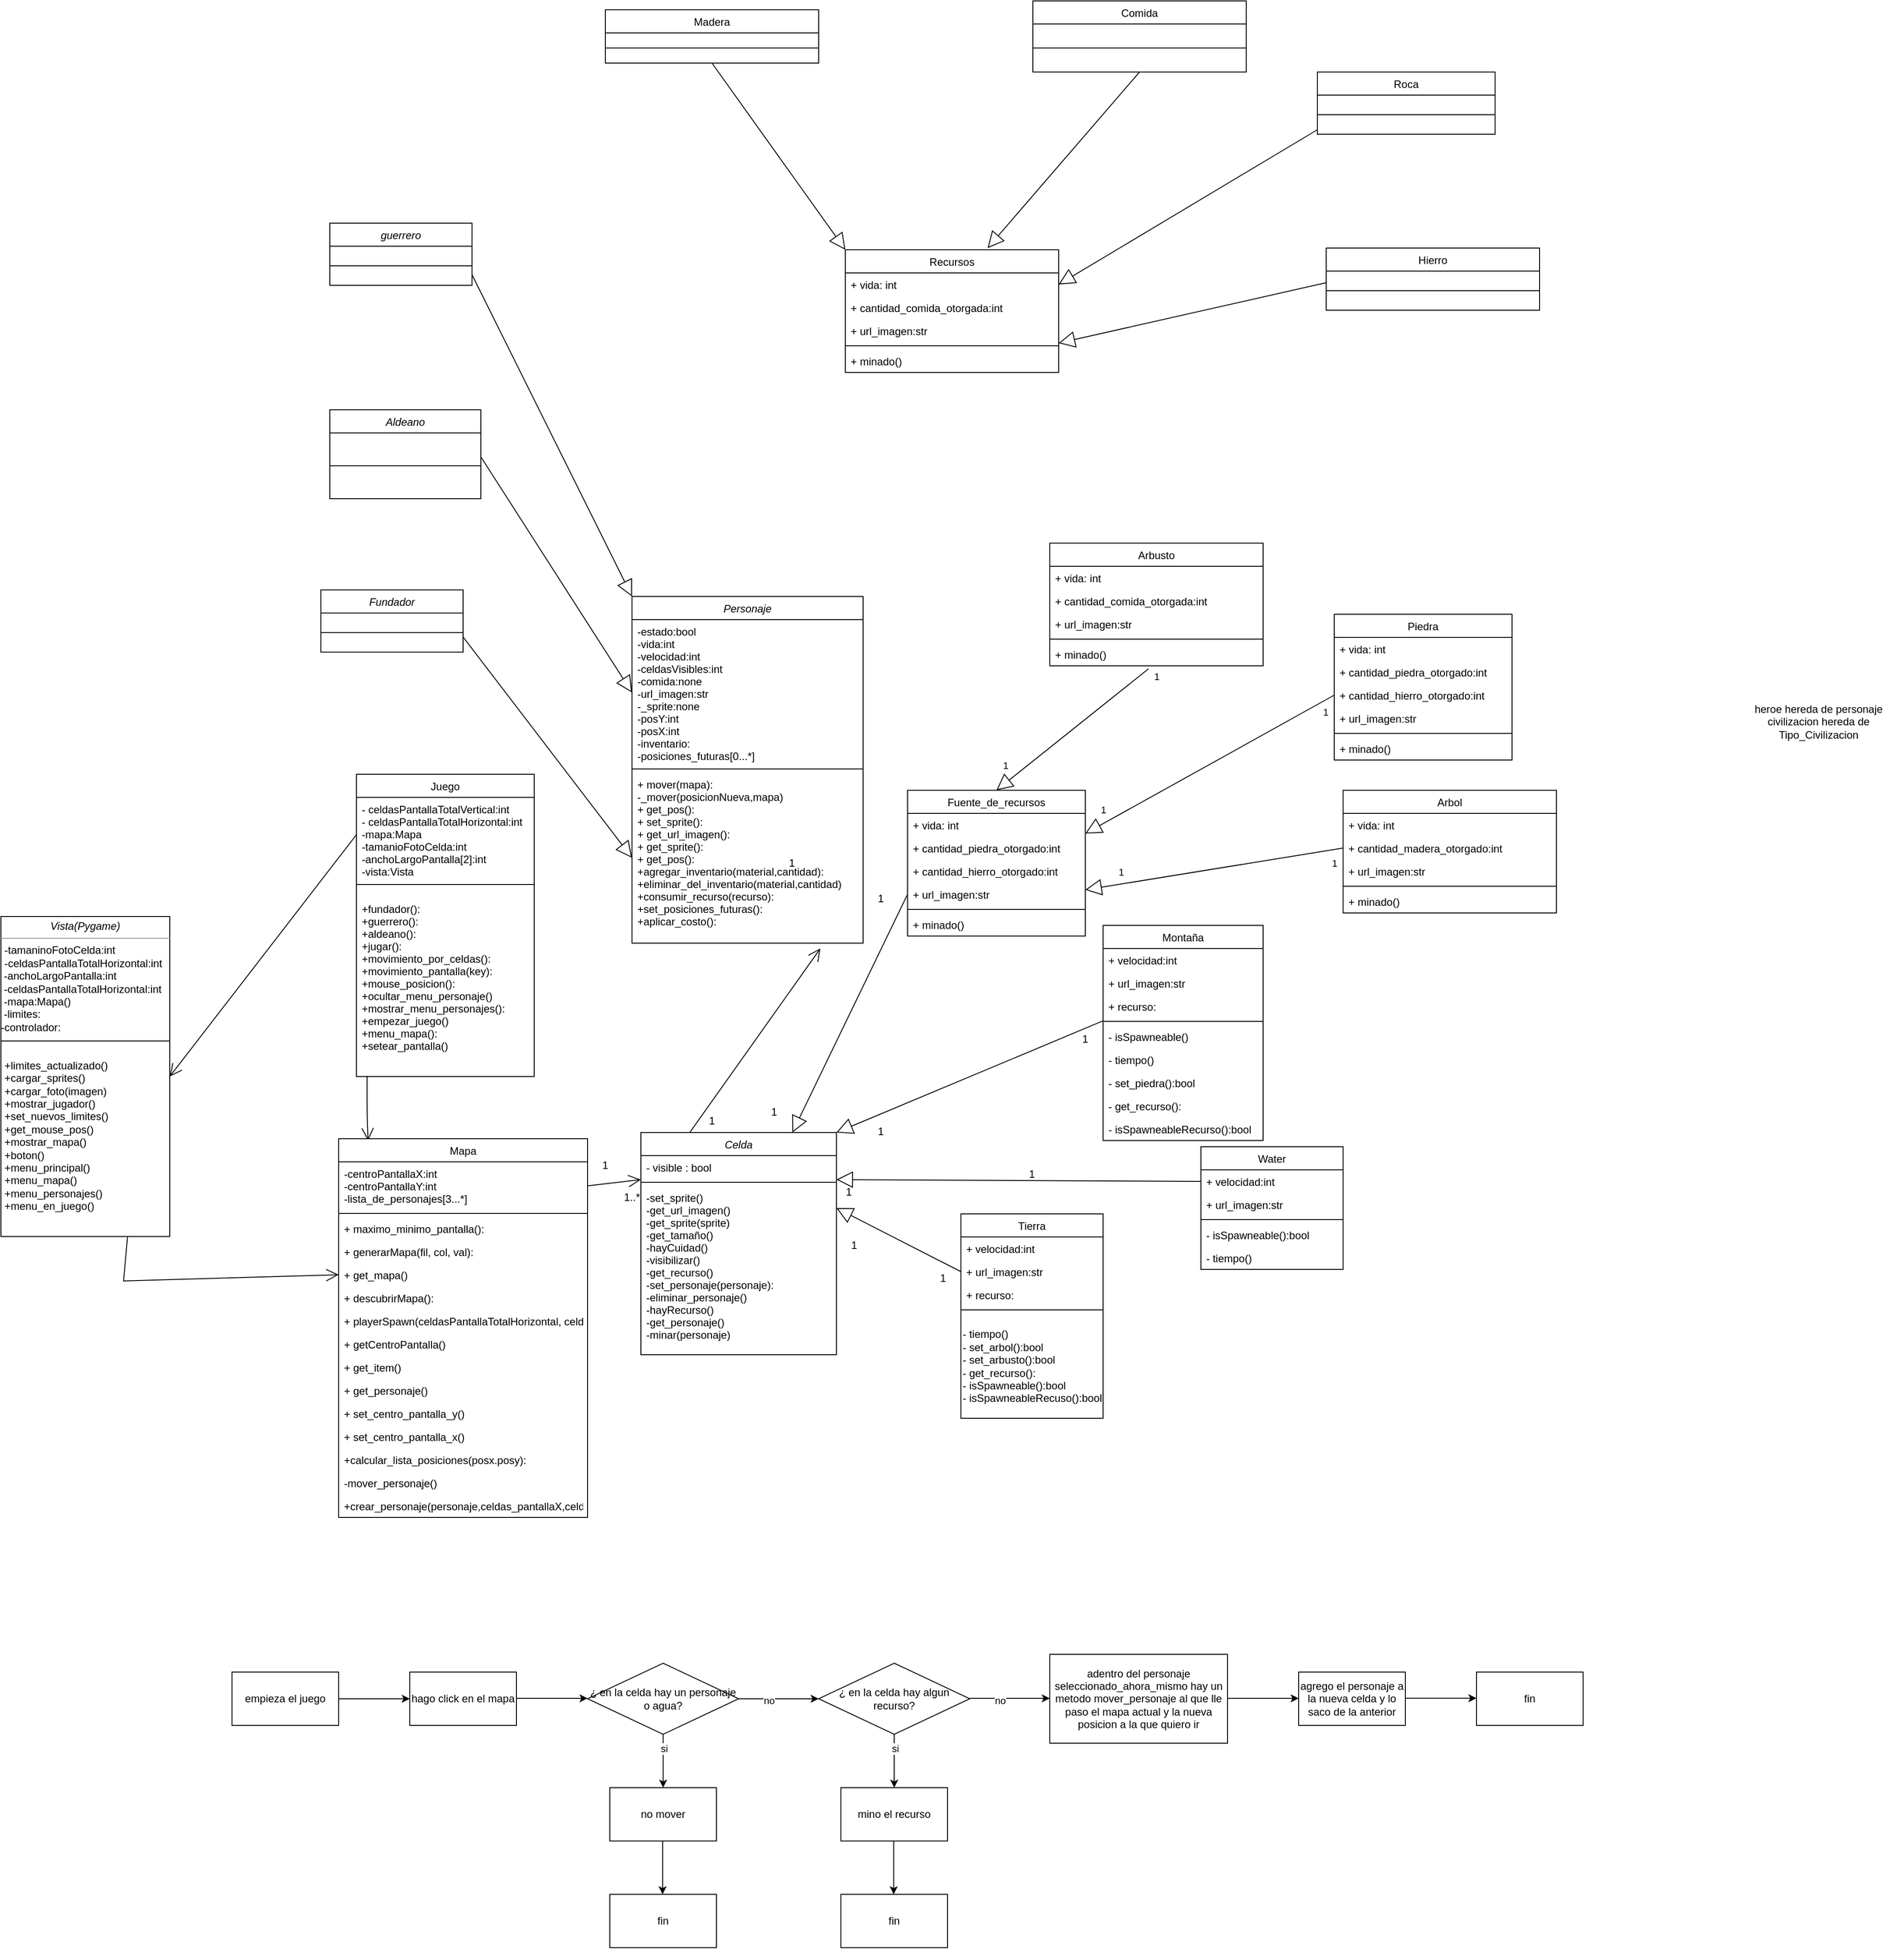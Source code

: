 <mxfile version="15.8.8" type="google"><diagram id="8JJDiIyHjLy-NNhQk0Iq" name="Page-1"><mxGraphModel dx="1848" dy="1736" grid="1" gridSize="10" guides="1" tooltips="1" connect="1" arrows="1" fold="1" page="1" pageScale="1" pageWidth="827" pageHeight="1169" math="0" shadow="0"><root><mxCell id="0"/><mxCell id="1" parent="0"/><mxCell id="Bsz2mE-iyqByEWqwgXkS-1" value="Juego" style="swimlane;fontStyle=0;align=center;verticalAlign=top;childLayout=stackLayout;horizontal=1;startSize=26;horizontalStack=0;resizeParent=1;resizeParentMax=0;resizeLast=0;collapsible=1;marginBottom=0;" parent="1" vertex="1"><mxGeometry x="-160" y="-10" width="200" height="340" as="geometry"/></mxCell><mxCell id="Bsz2mE-iyqByEWqwgXkS-2" value="- celdasPantallaTotalVertical:int&#10;- celdasPantallaTotalHorizontal:int&#10;-mapa:Mapa&#10;-tamanioFotoCelda:int&#10;-anchoLargoPantalla[2]:int&#10;-vista:Vista" style="text;strokeColor=none;fillColor=none;align=left;verticalAlign=top;spacingLeft=4;spacingRight=4;overflow=hidden;rotatable=0;points=[[0,0.5],[1,0.5]];portConstraint=eastwest;" parent="Bsz2mE-iyqByEWqwgXkS-1" vertex="1"><mxGeometry y="26" width="200" height="84" as="geometry"/></mxCell><mxCell id="Bsz2mE-iyqByEWqwgXkS-3" value="" style="line;strokeWidth=1;fillColor=none;align=left;verticalAlign=middle;spacingTop=-1;spacingLeft=3;spacingRight=3;rotatable=0;labelPosition=right;points=[];portConstraint=eastwest;" parent="Bsz2mE-iyqByEWqwgXkS-1" vertex="1"><mxGeometry y="110" width="200" height="28" as="geometry"/></mxCell><mxCell id="hgt76sWnVwrx15BT-1CC-37" value="+fundador():&#10;+guerrero():&#10;+aldeano():&#10;+jugar():&#10;+movimiento_por_celdas():&#10;+movimiento_pantalla(key):&#10;+mouse_posicion():&#10;+ocultar_menu_personaje()&#10;+mostrar_menu_personajes():&#10;+empezar_juego()&#10;+menu_mapa():&#10;+setear_pantalla()&#10;" style="text;strokeColor=none;fillColor=none;align=left;verticalAlign=top;spacingLeft=4;spacingRight=4;overflow=hidden;rotatable=0;points=[[0,0.5],[1,0.5]];portConstraint=eastwest;" parent="Bsz2mE-iyqByEWqwgXkS-1" vertex="1"><mxGeometry y="138" width="200" height="202" as="geometry"/></mxCell><mxCell id="Bsz2mE-iyqByEWqwgXkS-30" value="heroe hereda de personaje&lt;br&gt;civilizacion hereda de Tipo_Civilizacion" style="text;html=1;strokeColor=none;fillColor=none;align=center;verticalAlign=middle;whiteSpace=wrap;rounded=0;rotation=0;" parent="1" vertex="1"><mxGeometry x="1389.77" y="-217.4" width="190.23" height="297.4" as="geometry"/></mxCell><mxCell id="Bsz2mE-iyqByEWqwgXkS-31" value="Celda" style="swimlane;fontStyle=2;align=center;verticalAlign=top;childLayout=stackLayout;horizontal=1;startSize=26;horizontalStack=0;resizeParent=1;resizeParentMax=0;resizeLast=0;collapsible=1;marginBottom=0;" parent="1" vertex="1"><mxGeometry x="160" y="393" width="220" height="250" as="geometry"/></mxCell><mxCell id="_lwzMiE8aVbPXO3ZBVne-28" value="- visible : bool" style="text;strokeColor=none;fillColor=none;align=left;verticalAlign=top;spacingLeft=4;spacingRight=4;overflow=hidden;rotatable=0;points=[[0,0.5],[1,0.5]];portConstraint=eastwest;" parent="Bsz2mE-iyqByEWqwgXkS-31" vertex="1"><mxGeometry y="26" width="220" height="26" as="geometry"/></mxCell><mxCell id="Bsz2mE-iyqByEWqwgXkS-33" value="" style="line;strokeWidth=1;fillColor=none;align=left;verticalAlign=middle;spacingTop=-1;spacingLeft=3;spacingRight=3;rotatable=0;labelPosition=right;points=[];portConstraint=eastwest;" parent="Bsz2mE-iyqByEWqwgXkS-31" vertex="1"><mxGeometry y="52" width="220" height="8" as="geometry"/></mxCell><mxCell id="_lwzMiE8aVbPXO3ZBVne-5" value="-set_sprite()&#10;-get_url_imagen()&#10;-get_sprite(sprite)&#10;-get_tamaño()&#10;-hayCuidad()&#10;-visibilizar()&#10;-get_recurso()&#10;-set_personaje(personaje):&#10;-eliminar_personaje()&#10;-hayRecurso()&#10;-get_personaje()&#10;-minar(personaje)" style="text;strokeColor=none;fillColor=none;align=left;verticalAlign=top;spacingLeft=4;spacingRight=4;overflow=hidden;rotatable=0;points=[[0,0.5],[1,0.5]];portConstraint=eastwest;" parent="Bsz2mE-iyqByEWqwgXkS-31" vertex="1"><mxGeometry y="60" width="220" height="190" as="geometry"/></mxCell><mxCell id="rQCdPEI0_QHbPo6-V2n5-1" value="" style="endArrow=block;endSize=16;endFill=0;html=1;exitX=0;exitY=0.5;exitDx=0;exitDy=0;" parent="1" source="5aT6UFeg53YBNa8y6Rug-5" target="Bsz2mE-iyqByEWqwgXkS-31" edge="1"><mxGeometry x="-1" y="-162" width="160" relative="1" as="geometry"><mxPoint x="410" y="312" as="sourcePoint"/><mxPoint x="570" y="312" as="targetPoint"/><mxPoint x="-150" y="-102" as="offset"/></mxGeometry></mxCell><mxCell id="rQCdPEI0_QHbPo6-V2n5-2" value="" style="endArrow=block;endSize=16;endFill=0;html=1;entryX=1;entryY=0.5;entryDx=0;entryDy=0;exitX=0;exitY=0.5;exitDx=0;exitDy=0;" parent="1" source="Bsz2mE-iyqByEWqwgXkS-41" edge="1"><mxGeometry x="-1" y="-162" width="160" relative="1" as="geometry"><mxPoint x="650.0" y="299.0" as="sourcePoint"/><mxPoint x="380" y="446" as="targetPoint"/><mxPoint x="-150" y="-102" as="offset"/></mxGeometry></mxCell><mxCell id="rQCdPEI0_QHbPo6-V2n5-3" value="" style="endArrow=block;endSize=16;endFill=0;html=1;entryX=1;entryY=0.5;entryDx=0;entryDy=0;exitX=0;exitY=0.5;exitDx=0;exitDy=0;" parent="1" source="Bsz2mE-iyqByEWqwgXkS-45" edge="1"><mxGeometry x="-1" y="-162" width="160" relative="1" as="geometry"><mxPoint x="660.0" y="309.0" as="sourcePoint"/><mxPoint x="380" y="478" as="targetPoint"/><mxPoint x="-150" y="-102" as="offset"/></mxGeometry></mxCell><mxCell id="rQCdPEI0_QHbPo6-V2n5-5" value="guerrero" style="swimlane;fontStyle=2;align=center;verticalAlign=top;childLayout=stackLayout;horizontal=1;startSize=26;horizontalStack=0;resizeParent=1;resizeParentMax=0;resizeLast=0;collapsible=1;marginBottom=0;" parent="1" vertex="1"><mxGeometry x="-190" y="-630" width="160" height="70" as="geometry"/></mxCell><mxCell id="rQCdPEI0_QHbPo6-V2n5-7" value="" style="line;strokeWidth=1;fillColor=none;align=left;verticalAlign=middle;spacingTop=-1;spacingLeft=3;spacingRight=3;rotatable=0;labelPosition=right;points=[];portConstraint=eastwest;" parent="rQCdPEI0_QHbPo6-V2n5-5" vertex="1"><mxGeometry y="26" width="160" height="44" as="geometry"/></mxCell><mxCell id="rQCdPEI0_QHbPo6-V2n5-9" value="Aldeano" style="swimlane;fontStyle=2;align=center;verticalAlign=top;childLayout=stackLayout;horizontal=1;startSize=26;horizontalStack=0;resizeParent=1;resizeParentMax=0;resizeLast=0;collapsible=1;marginBottom=0;" parent="1" vertex="1"><mxGeometry x="-190" y="-420" width="170" height="100" as="geometry"/></mxCell><mxCell id="rQCdPEI0_QHbPo6-V2n5-11" value="" style="line;strokeWidth=1;fillColor=none;align=left;verticalAlign=middle;spacingTop=-1;spacingLeft=3;spacingRight=3;rotatable=0;labelPosition=right;points=[];portConstraint=eastwest;" parent="rQCdPEI0_QHbPo6-V2n5-9" vertex="1"><mxGeometry y="26" width="170" height="74" as="geometry"/></mxCell><mxCell id="rQCdPEI0_QHbPo6-V2n5-13" value="Fundador" style="swimlane;fontStyle=2;align=center;verticalAlign=top;childLayout=stackLayout;horizontal=1;startSize=26;horizontalStack=0;resizeParent=1;resizeParentMax=0;resizeLast=0;collapsible=1;marginBottom=0;" parent="1" vertex="1"><mxGeometry x="-200" y="-217.4" width="160" height="70" as="geometry"/></mxCell><mxCell id="rQCdPEI0_QHbPo6-V2n5-15" value="" style="line;strokeWidth=1;fillColor=none;align=left;verticalAlign=middle;spacingTop=-1;spacingLeft=3;spacingRight=3;rotatable=0;labelPosition=right;points=[];portConstraint=eastwest;" parent="rQCdPEI0_QHbPo6-V2n5-13" vertex="1"><mxGeometry y="26" width="160" height="44" as="geometry"/></mxCell><mxCell id="rQCdPEI0_QHbPo6-V2n5-17" value="" style="endArrow=block;endSize=16;endFill=0;html=1;entryX=0;entryY=0;entryDx=0;entryDy=0;exitX=1;exitY=0.5;exitDx=0;exitDy=0;" parent="1" target="Bsz2mE-iyqByEWqwgXkS-21" edge="1"><mxGeometry x="-1" y="-162" width="160" relative="1" as="geometry"><mxPoint x="-30" y="-572" as="sourcePoint"/><mxPoint x="40" y="-267.72" as="targetPoint"/><mxPoint x="-150" y="-102" as="offset"/></mxGeometry></mxCell><mxCell id="rQCdPEI0_QHbPo6-V2n5-18" value="" style="endArrow=block;endSize=16;endFill=0;html=1;entryX=0;entryY=0.5;entryDx=0;entryDy=0;exitX=1;exitY=0.5;exitDx=0;exitDy=0;" parent="1" target="Bsz2mE-iyqByEWqwgXkS-22" edge="1"><mxGeometry x="-1" y="-162" width="160" relative="1" as="geometry"><mxPoint x="-20" y="-367.0" as="sourcePoint"/><mxPoint x="50" y="-37.72" as="targetPoint"/><mxPoint x="-150" y="-102" as="offset"/></mxGeometry></mxCell><mxCell id="rQCdPEI0_QHbPo6-V2n5-19" value="" style="endArrow=block;endSize=16;endFill=0;html=1;entryX=0;entryY=0.5;entryDx=0;entryDy=0;exitX=1;exitY=0.5;exitDx=0;exitDy=0;" parent="1" target="Bsz2mE-iyqByEWqwgXkS-24" edge="1"><mxGeometry x="-1" y="-162" width="160" relative="1" as="geometry"><mxPoint x="-40" y="-164.4" as="sourcePoint"/><mxPoint x="-10" y="42.28" as="targetPoint"/><mxPoint x="-150" y="-102" as="offset"/></mxGeometry></mxCell><mxCell id="rQCdPEI0_QHbPo6-V2n5-36" value="" style="endArrow=open;endFill=1;endSize=12;html=1;entryX=0;entryY=0.5;entryDx=0;entryDy=0;exitX=1;exitY=0.5;exitDx=0;exitDy=0;" parent="1" source="Bsz2mE-iyqByEWqwgXkS-10" edge="1"><mxGeometry width="160" relative="1" as="geometry"><mxPoint x="410" y="570.5" as="sourcePoint"/><mxPoint x="160" y="446" as="targetPoint"/><Array as="points"/></mxGeometry></mxCell><mxCell id="hgt76sWnVwrx15BT-1CC-1" value="Arbol" style="swimlane;fontStyle=0;align=center;verticalAlign=top;childLayout=stackLayout;horizontal=1;startSize=26;horizontalStack=0;resizeParent=1;resizeParentMax=0;resizeLast=0;collapsible=1;marginBottom=0;" parent="1" vertex="1"><mxGeometry x="950" y="8" width="240" height="138" as="geometry"/></mxCell><mxCell id="hgt76sWnVwrx15BT-1CC-2" value="+ vida: int &#10;" style="text;strokeColor=none;fillColor=none;align=left;verticalAlign=top;spacingLeft=4;spacingRight=4;overflow=hidden;rotatable=0;points=[[0,0.5],[1,0.5]];portConstraint=eastwest;" parent="hgt76sWnVwrx15BT-1CC-1" vertex="1"><mxGeometry y="26" width="240" height="26" as="geometry"/></mxCell><mxCell id="Gjo76JLCiNaHRcwhv8Ey-14" value="+ cantidad_madera_otorgado:int&#10;" style="text;strokeColor=none;fillColor=none;align=left;verticalAlign=top;spacingLeft=4;spacingRight=4;overflow=hidden;rotatable=0;points=[[0,0.5],[1,0.5]];portConstraint=eastwest;" parent="hgt76sWnVwrx15BT-1CC-1" vertex="1"><mxGeometry y="52" width="240" height="26" as="geometry"/></mxCell><mxCell id="BMXEYmr8GAR5Oj0dmpGZ-5" value="+ url_imagen:str" style="text;strokeColor=none;fillColor=none;align=left;verticalAlign=top;spacingLeft=4;spacingRight=4;overflow=hidden;rotatable=0;points=[[0,0.5],[1,0.5]];portConstraint=eastwest;" parent="hgt76sWnVwrx15BT-1CC-1" vertex="1"><mxGeometry y="78" width="240" height="26" as="geometry"/></mxCell><mxCell id="hgt76sWnVwrx15BT-1CC-3" value="" style="line;strokeWidth=1;fillColor=none;align=left;verticalAlign=middle;spacingTop=-1;spacingLeft=3;spacingRight=3;rotatable=0;labelPosition=right;points=[];portConstraint=eastwest;" parent="hgt76sWnVwrx15BT-1CC-1" vertex="1"><mxGeometry y="104" width="240" height="8" as="geometry"/></mxCell><mxCell id="hgt76sWnVwrx15BT-1CC-4" value="+ minado()" style="text;strokeColor=none;fillColor=none;align=left;verticalAlign=top;spacingLeft=4;spacingRight=4;overflow=hidden;rotatable=0;points=[[0,0.5],[1,0.5]];portConstraint=eastwest;" parent="hgt76sWnVwrx15BT-1CC-1" vertex="1"><mxGeometry y="112" width="240" height="26" as="geometry"/></mxCell><mxCell id="hgt76sWnVwrx15BT-1CC-9" value="1" style="text;html=1;strokeColor=none;fillColor=none;align=center;verticalAlign=middle;whiteSpace=wrap;rounded=0;" parent="1" vertex="1"><mxGeometry x="100" y="420" width="40" height="20" as="geometry"/></mxCell><mxCell id="hgt76sWnVwrx15BT-1CC-10" value="1..*" style="text;html=1;strokeColor=none;fillColor=none;align=center;verticalAlign=middle;whiteSpace=wrap;rounded=0;" parent="1" vertex="1"><mxGeometry x="130" y="456" width="40" height="20" as="geometry"/></mxCell><mxCell id="hgt76sWnVwrx15BT-1CC-11" value="1" style="text;html=1;strokeColor=none;fillColor=none;align=center;verticalAlign=middle;whiteSpace=wrap;rounded=0;" parent="1" vertex="1"><mxGeometry x="480" y="547" width="40" height="20" as="geometry"/></mxCell><mxCell id="hgt76sWnVwrx15BT-1CC-13" value="1" style="text;html=1;strokeColor=none;fillColor=none;align=center;verticalAlign=middle;whiteSpace=wrap;rounded=0;" parent="1" vertex="1"><mxGeometry x="374" y="450" width="40" height="20" as="geometry"/></mxCell><mxCell id="hgt76sWnVwrx15BT-1CC-14" value="1" style="text;html=1;strokeColor=none;fillColor=none;align=center;verticalAlign=middle;whiteSpace=wrap;rounded=0;" parent="1" vertex="1"><mxGeometry x="580" y="430" width="40" height="20" as="geometry"/></mxCell><mxCell id="hgt76sWnVwrx15BT-1CC-16" value="1" style="text;html=1;strokeColor=none;fillColor=none;align=center;verticalAlign=middle;whiteSpace=wrap;rounded=0;rotation=0;" parent="1" vertex="1"><mxGeometry x="290" y="360" width="40" height="20" as="geometry"/></mxCell><mxCell id="hgt76sWnVwrx15BT-1CC-17" value="1" style="text;html=1;strokeColor=none;fillColor=none;align=center;verticalAlign=middle;whiteSpace=wrap;rounded=0;" parent="1" vertex="1"><mxGeometry x="410" y="120" width="40" height="20" as="geometry"/></mxCell><mxCell id="hgt76sWnVwrx15BT-1CC-23" value="1" style="text;html=1;strokeColor=none;fillColor=none;align=center;verticalAlign=middle;whiteSpace=wrap;rounded=0;" parent="1" vertex="1"><mxGeometry x="380" y="510" width="40" height="20" as="geometry"/></mxCell><mxCell id="_lwzMiE8aVbPXO3ZBVne-7" value="Arbusto" style="swimlane;fontStyle=0;align=center;verticalAlign=top;childLayout=stackLayout;horizontal=1;startSize=26;horizontalStack=0;resizeParent=1;resizeParentMax=0;resizeLast=0;collapsible=1;marginBottom=0;" parent="1" vertex="1"><mxGeometry x="620" y="-270" width="240" height="138" as="geometry"/></mxCell><mxCell id="_lwzMiE8aVbPXO3ZBVne-8" value="+ vida: int &#10;" style="text;strokeColor=none;fillColor=none;align=left;verticalAlign=top;spacingLeft=4;spacingRight=4;overflow=hidden;rotatable=0;points=[[0,0.5],[1,0.5]];portConstraint=eastwest;" parent="_lwzMiE8aVbPXO3ZBVne-7" vertex="1"><mxGeometry y="26" width="240" height="26" as="geometry"/></mxCell><mxCell id="Gjo76JLCiNaHRcwhv8Ey-13" value="+ cantidad_comida_otorgada:int&#10;" style="text;strokeColor=none;fillColor=none;align=left;verticalAlign=top;spacingLeft=4;spacingRight=4;overflow=hidden;rotatable=0;points=[[0,0.5],[1,0.5]];portConstraint=eastwest;" parent="_lwzMiE8aVbPXO3ZBVne-7" vertex="1"><mxGeometry y="52" width="240" height="26" as="geometry"/></mxCell><mxCell id="_lwzMiE8aVbPXO3ZBVne-13" value="+ url_imagen:str" style="text;strokeColor=none;fillColor=none;align=left;verticalAlign=top;spacingLeft=4;spacingRight=4;overflow=hidden;rotatable=0;points=[[0,0.5],[1,0.5]];portConstraint=eastwest;" parent="_lwzMiE8aVbPXO3ZBVne-7" vertex="1"><mxGeometry y="78" width="240" height="26" as="geometry"/></mxCell><mxCell id="_lwzMiE8aVbPXO3ZBVne-11" value="" style="line;strokeWidth=1;fillColor=none;align=left;verticalAlign=middle;spacingTop=-1;spacingLeft=3;spacingRight=3;rotatable=0;labelPosition=right;points=[];portConstraint=eastwest;" parent="_lwzMiE8aVbPXO3ZBVne-7" vertex="1"><mxGeometry y="104" width="240" height="8" as="geometry"/></mxCell><mxCell id="_lwzMiE8aVbPXO3ZBVne-12" value="+ minado()" style="text;strokeColor=none;fillColor=none;align=left;verticalAlign=top;spacingLeft=4;spacingRight=4;overflow=hidden;rotatable=0;points=[[0,0.5],[1,0.5]];portConstraint=eastwest;" parent="_lwzMiE8aVbPXO3ZBVne-7" vertex="1"><mxGeometry y="112" width="240" height="26" as="geometry"/></mxCell><mxCell id="2LC0q7_5kixP2BuEBBZu-1" value="&lt;p style=&quot;margin: 0px ; margin-top: 4px ; text-align: center&quot;&gt;&lt;i&gt;Vista(Pygame)&lt;/i&gt;&lt;/p&gt;&lt;hr size=&quot;1&quot;&gt;&lt;p style=&quot;margin: 0px ; margin-left: 4px&quot;&gt;&lt;span&gt;-tamaninoFotoCelda:int&lt;/span&gt;&lt;br&gt;&lt;/p&gt;&lt;p style=&quot;margin: 0px ; margin-left: 4px&quot;&gt;&lt;/p&gt;&lt;p style=&quot;margin: 0px ; margin-left: 4px&quot;&gt;-celdasPantallaTotalHorizontal:int&lt;/p&gt;&amp;nbsp;-anchoLargoPantalla:int&amp;nbsp;&lt;br&gt;&amp;nbsp;-celdasPantallaTotalHorizontal:int&lt;br&gt;&amp;nbsp;-mapa:Mapa()&lt;br&gt;&amp;nbsp;-limites:&lt;br&gt;-controlador:&lt;br&gt;&lt;p style=&quot;margin: 0px ; margin-left: 4px&quot;&gt;&lt;br&gt;&lt;/p&gt;&lt;p style=&quot;margin: 0px ; margin-left: 4px&quot;&gt;&lt;br&gt;&lt;/p&gt;&lt;p style=&quot;margin: 0px ; margin-left: 4px&quot;&gt;+limites_actualizado()&lt;/p&gt;&lt;p style=&quot;margin: 0px ; margin-left: 4px&quot;&gt;+cargar_sprites()&lt;/p&gt;&lt;p style=&quot;margin: 0px ; margin-left: 4px&quot;&gt;+cargar_foto(imagen)&lt;/p&gt;&lt;p style=&quot;margin: 0px ; margin-left: 4px&quot;&gt;+mostrar_jugador()&lt;/p&gt;&lt;p style=&quot;margin: 0px ; margin-left: 4px&quot;&gt;+set_nuevos_limites()&lt;/p&gt;&lt;p style=&quot;margin: 0px ; margin-left: 4px&quot;&gt;+get_mouse_pos()&lt;/p&gt;&lt;p style=&quot;margin: 0px ; margin-left: 4px&quot;&gt;+mostrar_mapa()&lt;/p&gt;&lt;p style=&quot;margin: 0px ; margin-left: 4px&quot;&gt;+boton()&lt;/p&gt;&lt;p style=&quot;margin: 0px ; margin-left: 4px&quot;&gt;+menu_principal()&lt;/p&gt;&lt;p style=&quot;margin: 0px ; margin-left: 4px&quot;&gt;+menu_mapa()&lt;/p&gt;&lt;p style=&quot;margin: 0px ; margin-left: 4px&quot;&gt;+menu_personajes()&lt;/p&gt;&lt;p style=&quot;margin: 0px ; margin-left: 4px&quot;&gt;+menu_en_juego()&lt;/p&gt;&lt;p style=&quot;margin: 0px ; margin-left: 4px&quot;&gt;&lt;br&gt;&lt;/p&gt;" style="verticalAlign=top;align=left;overflow=fill;fontSize=12;fontFamily=Helvetica;html=1;" parent="1" vertex="1"><mxGeometry x="-560" y="150" width="190" height="360" as="geometry"/></mxCell><mxCell id="2LC0q7_5kixP2BuEBBZu-6" value="" style="endArrow=open;endFill=1;endSize=12;html=1;exitX=0.06;exitY=0.996;exitDx=0;exitDy=0;exitPerimeter=0;entryX=0.118;entryY=0.005;entryDx=0;entryDy=0;entryPerimeter=0;" parent="1" source="hgt76sWnVwrx15BT-1CC-37" target="Bsz2mE-iyqByEWqwgXkS-9" edge="1"><mxGeometry width="160" relative="1" as="geometry"><mxPoint x="-90" y="410" as="sourcePoint"/><mxPoint x="50" y="370" as="targetPoint"/><Array as="points"><mxPoint x="-148" y="340"/><mxPoint x="-148" y="370"/></Array></mxGeometry></mxCell><mxCell id="2LC0q7_5kixP2BuEBBZu-8" value="" style="endArrow=open;endFill=1;endSize=12;html=1;rounded=0;entryX=0;entryY=0.5;entryDx=0;entryDy=0;exitX=0.75;exitY=1;exitDx=0;exitDy=0;" parent="1" source="2LC0q7_5kixP2BuEBBZu-1" target="_lwzMiE8aVbPXO3ZBVne-4" edge="1"><mxGeometry width="160" relative="1" as="geometry"><mxPoint x="-300" y="505.57" as="sourcePoint"/><mxPoint x="-140" y="505.57" as="targetPoint"/><Array as="points"><mxPoint x="-422" y="560"/></Array></mxGeometry></mxCell><mxCell id="2LC0q7_5kixP2BuEBBZu-9" value="" style="endArrow=open;endFill=1;endSize=12;html=1;rounded=0;entryX=1;entryY=0.5;entryDx=0;entryDy=0;exitX=0;exitY=0.5;exitDx=0;exitDy=0;" parent="1" source="Bsz2mE-iyqByEWqwgXkS-2" target="2LC0q7_5kixP2BuEBBZu-1" edge="1"><mxGeometry width="160" relative="1" as="geometry"><mxPoint x="-270" y="330" as="sourcePoint"/><mxPoint x="-110" y="330" as="targetPoint"/></mxGeometry></mxCell><mxCell id="6xVk7G8SpVwZ4tFir-iG-1" value="" style="line;strokeWidth=1;fillColor=none;align=left;verticalAlign=middle;spacingTop=-1;spacingLeft=3;spacingRight=3;rotatable=0;labelPosition=right;points=[];portConstraint=eastwest;" parent="1" vertex="1"><mxGeometry x="-560" y="250" width="190" height="80" as="geometry"/></mxCell><mxCell id="Gjo76JLCiNaHRcwhv8Ey-3" value="" style="endArrow=block;endSize=16;endFill=0;html=1;entryX=1;entryY=0;entryDx=0;entryDy=0;exitX=-0.003;exitY=1.138;exitDx=0;exitDy=0;exitPerimeter=0;" parent="1" source="Gjo76JLCiNaHRcwhv8Ey-16" target="Bsz2mE-iyqByEWqwgXkS-31" edge="1"><mxGeometry x="-1" y="-162" width="160" relative="1" as="geometry"><mxPoint x="450.0" y="239" as="sourcePoint"/><mxPoint x="390.0" y="441.5" as="targetPoint"/><mxPoint x="-150" y="-102" as="offset"/></mxGeometry></mxCell><mxCell id="Gjo76JLCiNaHRcwhv8Ey-5" value="1" style="text;html=1;strokeColor=none;fillColor=none;align=center;verticalAlign=middle;whiteSpace=wrap;rounded=0;rotation=0;" parent="1" vertex="1"><mxGeometry x="410" y="382" width="40" height="20" as="geometry"/></mxCell><mxCell id="Gjo76JLCiNaHRcwhv8Ey-6" value="1" style="text;html=1;strokeColor=none;fillColor=none;align=center;verticalAlign=middle;whiteSpace=wrap;rounded=0;rotation=0;" parent="1" vertex="1"><mxGeometry x="640" y="278" width="40" height="20" as="geometry"/></mxCell><mxCell id="Bsz2mE-iyqByEWqwgXkS-35" value="Piedra" style="swimlane;fontStyle=0;align=center;verticalAlign=top;childLayout=stackLayout;horizontal=1;startSize=26;horizontalStack=0;resizeParent=1;resizeParentMax=0;resizeLast=0;collapsible=1;marginBottom=0;" parent="1" vertex="1"><mxGeometry x="940" y="-190" width="200" height="164" as="geometry"/></mxCell><mxCell id="Bsz2mE-iyqByEWqwgXkS-36" value="+ vida: int &#10;" style="text;strokeColor=none;fillColor=none;align=left;verticalAlign=top;spacingLeft=4;spacingRight=4;overflow=hidden;rotatable=0;points=[[0,0.5],[1,0.5]];portConstraint=eastwest;" parent="Bsz2mE-iyqByEWqwgXkS-35" vertex="1"><mxGeometry y="26" width="200" height="26" as="geometry"/></mxCell><mxCell id="_lwzMiE8aVbPXO3ZBVne-50" value="+ cantidad_piedra_otorgado:int" style="text;strokeColor=none;fillColor=none;align=left;verticalAlign=top;spacingLeft=4;spacingRight=4;overflow=hidden;rotatable=0;points=[[0,0.5],[1,0.5]];portConstraint=eastwest;" parent="Bsz2mE-iyqByEWqwgXkS-35" vertex="1"><mxGeometry y="52" width="200" height="26" as="geometry"/></mxCell><mxCell id="Gjo76JLCiNaHRcwhv8Ey-15" value="+ cantidad_hierro_otorgado:int" style="text;strokeColor=none;fillColor=none;align=left;verticalAlign=top;spacingLeft=4;spacingRight=4;overflow=hidden;rotatable=0;points=[[0,0.5],[1,0.5]];portConstraint=eastwest;" parent="Bsz2mE-iyqByEWqwgXkS-35" vertex="1"><mxGeometry y="78" width="200" height="26" as="geometry"/></mxCell><mxCell id="BMXEYmr8GAR5Oj0dmpGZ-6" value="+ url_imagen:str" style="text;strokeColor=none;fillColor=none;align=left;verticalAlign=top;spacingLeft=4;spacingRight=4;overflow=hidden;rotatable=0;points=[[0,0.5],[1,0.5]];portConstraint=eastwest;" parent="Bsz2mE-iyqByEWqwgXkS-35" vertex="1"><mxGeometry y="104" width="200" height="26" as="geometry"/></mxCell><mxCell id="Bsz2mE-iyqByEWqwgXkS-37" value="" style="line;strokeWidth=1;fillColor=none;align=left;verticalAlign=middle;spacingTop=-1;spacingLeft=3;spacingRight=3;rotatable=0;labelPosition=right;points=[];portConstraint=eastwest;" parent="Bsz2mE-iyqByEWqwgXkS-35" vertex="1"><mxGeometry y="130" width="200" height="8" as="geometry"/></mxCell><mxCell id="Bsz2mE-iyqByEWqwgXkS-38" value="+ minado()" style="text;strokeColor=none;fillColor=none;align=left;verticalAlign=top;spacingLeft=4;spacingRight=4;overflow=hidden;rotatable=0;points=[[0,0.5],[1,0.5]];portConstraint=eastwest;" parent="Bsz2mE-iyqByEWqwgXkS-35" vertex="1"><mxGeometry y="138" width="200" height="26" as="geometry"/></mxCell><mxCell id="Bsz2mE-iyqByEWqwgXkS-40" value="Water" style="swimlane;fontStyle=0;align=center;verticalAlign=top;childLayout=stackLayout;horizontal=1;startSize=26;horizontalStack=0;resizeParent=1;resizeParentMax=0;resizeLast=0;collapsible=1;marginBottom=0;" parent="1" vertex="1"><mxGeometry x="790" y="409" width="160" height="138" as="geometry"/></mxCell><mxCell id="Bsz2mE-iyqByEWqwgXkS-41" value="+ velocidad:int" style="text;strokeColor=none;fillColor=none;align=left;verticalAlign=top;spacingLeft=4;spacingRight=4;overflow=hidden;rotatable=0;points=[[0,0.5],[1,0.5]];portConstraint=eastwest;" parent="Bsz2mE-iyqByEWqwgXkS-40" vertex="1"><mxGeometry y="26" width="160" height="26" as="geometry"/></mxCell><mxCell id="Gjo76JLCiNaHRcwhv8Ey-1" value="+ url_imagen:str" style="text;strokeColor=none;fillColor=none;align=left;verticalAlign=top;spacingLeft=4;spacingRight=4;overflow=hidden;rotatable=0;points=[[0,0.5],[1,0.5]];portConstraint=eastwest;" parent="Bsz2mE-iyqByEWqwgXkS-40" vertex="1"><mxGeometry y="52" width="160" height="26" as="geometry"/></mxCell><mxCell id="Bsz2mE-iyqByEWqwgXkS-42" value="" style="line;strokeWidth=1;fillColor=none;align=left;verticalAlign=middle;spacingTop=-1;spacingLeft=3;spacingRight=3;rotatable=0;labelPosition=right;points=[];portConstraint=eastwest;" parent="Bsz2mE-iyqByEWqwgXkS-40" vertex="1"><mxGeometry y="78" width="160" height="8" as="geometry"/></mxCell><mxCell id="Gjo76JLCiNaHRcwhv8Ey-8" value="- isSpawneable():bool" style="text;strokeColor=none;fillColor=none;align=left;verticalAlign=top;spacingLeft=4;spacingRight=4;overflow=hidden;rotatable=0;points=[[0,0.5],[1,0.5]];portConstraint=eastwest;" parent="Bsz2mE-iyqByEWqwgXkS-40" vertex="1"><mxGeometry y="86" width="160" height="26" as="geometry"/></mxCell><mxCell id="Gjo76JLCiNaHRcwhv8Ey-9" value="- tiempo()" style="text;strokeColor=none;fillColor=none;align=left;verticalAlign=top;spacingLeft=4;spacingRight=4;overflow=hidden;rotatable=0;points=[[0,0.5],[1,0.5]];portConstraint=eastwest;" parent="Bsz2mE-iyqByEWqwgXkS-40" vertex="1"><mxGeometry y="112" width="160" height="26" as="geometry"/></mxCell><mxCell id="Bsz2mE-iyqByEWqwgXkS-44" value="Tierra" style="swimlane;fontStyle=0;align=center;verticalAlign=top;childLayout=stackLayout;horizontal=1;startSize=26;horizontalStack=0;resizeParent=1;resizeParentMax=0;resizeLast=0;collapsible=1;marginBottom=0;" parent="1" vertex="1"><mxGeometry x="520" y="484.5" width="160" height="230" as="geometry"/></mxCell><mxCell id="Gjo76JLCiNaHRcwhv8Ey-7" value="+ velocidad:int" style="text;strokeColor=none;fillColor=none;align=left;verticalAlign=top;spacingLeft=4;spacingRight=4;overflow=hidden;rotatable=0;points=[[0,0.5],[1,0.5]];portConstraint=eastwest;" parent="Bsz2mE-iyqByEWqwgXkS-44" vertex="1"><mxGeometry y="26" width="160" height="26" as="geometry"/></mxCell><mxCell id="Bsz2mE-iyqByEWqwgXkS-45" value="+ url_imagen:str" style="text;strokeColor=none;fillColor=none;align=left;verticalAlign=top;spacingLeft=4;spacingRight=4;overflow=hidden;rotatable=0;points=[[0,0.5],[1,0.5]];portConstraint=eastwest;" parent="Bsz2mE-iyqByEWqwgXkS-44" vertex="1"><mxGeometry y="52" width="160" height="26" as="geometry"/></mxCell><mxCell id="Gjo76JLCiNaHRcwhv8Ey-12" value="+ recurso:" style="text;strokeColor=none;fillColor=none;align=left;verticalAlign=top;spacingLeft=4;spacingRight=4;overflow=hidden;rotatable=0;points=[[0,0.5],[1,0.5]];portConstraint=eastwest;" parent="Bsz2mE-iyqByEWqwgXkS-44" vertex="1"><mxGeometry y="78" width="160" height="26" as="geometry"/></mxCell><mxCell id="Bsz2mE-iyqByEWqwgXkS-46" value="" style="line;strokeWidth=1;fillColor=none;align=left;verticalAlign=middle;spacingTop=-1;spacingLeft=3;spacingRight=3;rotatable=0;labelPosition=right;points=[];portConstraint=eastwest;" parent="Bsz2mE-iyqByEWqwgXkS-44" vertex="1"><mxGeometry y="104" width="160" height="8" as="geometry"/></mxCell><mxCell id="2LC0q7_5kixP2BuEBBZu-2" value="&lt;span&gt;- tiempo()&lt;br&gt;&lt;/span&gt;&lt;span&gt;- set_arbol():bool&lt;br&gt;- set_arbusto():bool&lt;br&gt;- get_recurso():&lt;br&gt;- isSpawneable():bool&lt;br&gt;- isSpawneableRecuso():bool&lt;br&gt;&lt;/span&gt;" style="text;html=1;strokeColor=none;fillColor=none;align=left;verticalAlign=middle;whiteSpace=wrap;rounded=0;" parent="Bsz2mE-iyqByEWqwgXkS-44" vertex="1"><mxGeometry y="112" width="160" height="118" as="geometry"/></mxCell><mxCell id="Bsz2mE-iyqByEWqwgXkS-21" value="Personaje" style="swimlane;fontStyle=2;align=center;verticalAlign=top;childLayout=stackLayout;horizontal=1;startSize=26;horizontalStack=0;resizeParent=1;resizeParentMax=0;resizeLast=0;collapsible=1;marginBottom=0;" parent="1" vertex="1"><mxGeometry x="150" y="-210" width="260" height="390" as="geometry"/></mxCell><mxCell id="Bsz2mE-iyqByEWqwgXkS-22" value="-estado:bool&#10;-vida:int&#10;-velocidad:int&#10;-celdasVisibles:int&#10;-comida:none&#10;-url_imagen:str&#10;-_sprite:none&#10;-posY:int&#10;-posX:int&#10;-inventario:&#10;-posiciones_futuras[0...*]" style="text;strokeColor=none;fillColor=none;align=left;verticalAlign=top;spacingLeft=4;spacingRight=4;overflow=hidden;rotatable=0;points=[[0,0.5],[1,0.5]];portConstraint=eastwest;" parent="Bsz2mE-iyqByEWqwgXkS-21" vertex="1"><mxGeometry y="26" width="260" height="164" as="geometry"/></mxCell><mxCell id="Bsz2mE-iyqByEWqwgXkS-23" value="" style="line;strokeWidth=1;fillColor=none;align=left;verticalAlign=middle;spacingTop=-1;spacingLeft=3;spacingRight=3;rotatable=0;labelPosition=right;points=[];portConstraint=eastwest;" parent="Bsz2mE-iyqByEWqwgXkS-21" vertex="1"><mxGeometry y="190" width="260" height="8" as="geometry"/></mxCell><mxCell id="Bsz2mE-iyqByEWqwgXkS-24" value="+ mover(mapa):&#10;-_mover(posicionNueva,mapa)&#10;+ get_pos():&#10;+ set_sprite():&#10;+ get_url_imagen():&#10;+ get_sprite():&#10;+ get_pos():&#10;+agregar_inventario(material,cantidad):&#10;+eliminar_del_inventario(material,cantidad)&#10;+consumir_recurso(recurso):&#10;+set_posiciones_futuras():&#10;+aplicar_costo():" style="text;strokeColor=none;fillColor=none;align=left;verticalAlign=top;spacingLeft=4;spacingRight=4;overflow=hidden;rotatable=0;points=[[0,0.5],[1,0.5]];portConstraint=eastwest;" parent="Bsz2mE-iyqByEWqwgXkS-21" vertex="1"><mxGeometry y="198" width="260" height="192" as="geometry"/></mxCell><mxCell id="_lwzMiE8aVbPXO3ZBVne-24" value="Montaña" style="swimlane;fontStyle=0;align=center;verticalAlign=top;childLayout=stackLayout;horizontal=1;startSize=26;horizontalStack=0;resizeParent=1;resizeParentMax=0;resizeLast=0;collapsible=1;marginBottom=0;" parent="1" vertex="1"><mxGeometry x="680" y="160" width="180" height="242" as="geometry"/></mxCell><mxCell id="Gjo76JLCiNaHRcwhv8Ey-2" value="+ velocidad:int" style="text;strokeColor=none;fillColor=none;align=left;verticalAlign=top;spacingLeft=4;spacingRight=4;overflow=hidden;rotatable=0;points=[[0,0.5],[1,0.5]];portConstraint=eastwest;" parent="_lwzMiE8aVbPXO3ZBVne-24" vertex="1"><mxGeometry y="26" width="180" height="26" as="geometry"/></mxCell><mxCell id="_lwzMiE8aVbPXO3ZBVne-25" value="+ url_imagen:str" style="text;strokeColor=none;fillColor=none;align=left;verticalAlign=top;spacingLeft=4;spacingRight=4;overflow=hidden;rotatable=0;points=[[0,0.5],[1,0.5]];portConstraint=eastwest;" parent="_lwzMiE8aVbPXO3ZBVne-24" vertex="1"><mxGeometry y="52" width="180" height="26" as="geometry"/></mxCell><mxCell id="Gjo76JLCiNaHRcwhv8Ey-16" value="+ recurso:" style="text;strokeColor=none;fillColor=none;align=left;verticalAlign=top;spacingLeft=4;spacingRight=4;overflow=hidden;rotatable=0;points=[[0,0.5],[1,0.5]];portConstraint=eastwest;" parent="_lwzMiE8aVbPXO3ZBVne-24" vertex="1"><mxGeometry y="78" width="180" height="26" as="geometry"/></mxCell><mxCell id="_lwzMiE8aVbPXO3ZBVne-26" value="" style="line;strokeWidth=1;fillColor=none;align=left;verticalAlign=middle;spacingTop=-1;spacingLeft=3;spacingRight=3;rotatable=0;labelPosition=right;points=[];portConstraint=eastwest;" parent="_lwzMiE8aVbPXO3ZBVne-24" vertex="1"><mxGeometry y="104" width="180" height="8" as="geometry"/></mxCell><mxCell id="Gjo76JLCiNaHRcwhv8Ey-10" value="- isSpawneable()" style="text;strokeColor=none;fillColor=none;align=left;verticalAlign=top;spacingLeft=4;spacingRight=4;overflow=hidden;rotatable=0;points=[[0,0.5],[1,0.5]];portConstraint=eastwest;" parent="_lwzMiE8aVbPXO3ZBVne-24" vertex="1"><mxGeometry y="112" width="180" height="26" as="geometry"/></mxCell><mxCell id="Gjo76JLCiNaHRcwhv8Ey-11" value="- tiempo()" style="text;strokeColor=none;fillColor=none;align=left;verticalAlign=top;spacingLeft=4;spacingRight=4;overflow=hidden;rotatable=0;points=[[0,0.5],[1,0.5]];portConstraint=eastwest;" parent="_lwzMiE8aVbPXO3ZBVne-24" vertex="1"><mxGeometry y="138" width="180" height="26" as="geometry"/></mxCell><mxCell id="Gjo76JLCiNaHRcwhv8Ey-17" value="- set_piedra():bool" style="text;strokeColor=none;fillColor=none;align=left;verticalAlign=top;spacingLeft=4;spacingRight=4;overflow=hidden;rotatable=0;points=[[0,0.5],[1,0.5]];portConstraint=eastwest;" parent="_lwzMiE8aVbPXO3ZBVne-24" vertex="1"><mxGeometry y="164" width="180" height="26" as="geometry"/></mxCell><mxCell id="Gjo76JLCiNaHRcwhv8Ey-18" value="- get_recurso():" style="text;strokeColor=none;fillColor=none;align=left;verticalAlign=top;spacingLeft=4;spacingRight=4;overflow=hidden;rotatable=0;points=[[0,0.5],[1,0.5]];portConstraint=eastwest;" parent="_lwzMiE8aVbPXO3ZBVne-24" vertex="1"><mxGeometry y="190" width="180" height="26" as="geometry"/></mxCell><mxCell id="Gjo76JLCiNaHRcwhv8Ey-19" value="- isSpawneableRecurso():bool" style="text;strokeColor=none;fillColor=none;align=left;verticalAlign=top;spacingLeft=4;spacingRight=4;overflow=hidden;rotatable=0;points=[[0,0.5],[1,0.5]];portConstraint=eastwest;" parent="_lwzMiE8aVbPXO3ZBVne-24" vertex="1"><mxGeometry y="216" width="180" height="26" as="geometry"/></mxCell><mxCell id="Bsz2mE-iyqByEWqwgXkS-9" value="Mapa" style="swimlane;fontStyle=0;align=center;verticalAlign=top;childLayout=stackLayout;horizontal=1;startSize=26;horizontalStack=0;resizeParent=1;resizeParentMax=0;resizeLast=0;collapsible=1;marginBottom=0;" parent="1" vertex="1"><mxGeometry x="-180" y="400" width="280" height="426" as="geometry"/></mxCell><mxCell id="Bsz2mE-iyqByEWqwgXkS-10" value="-centroPantallaX:int&#10;-centroPantallaY:int&#10;-lista_de_personajes[3...*]" style="text;strokeColor=none;fillColor=none;align=left;verticalAlign=top;spacingLeft=4;spacingRight=4;overflow=hidden;rotatable=0;points=[[0,0.5],[1,0.5]];portConstraint=eastwest;" parent="Bsz2mE-iyqByEWqwgXkS-9" vertex="1"><mxGeometry y="26" width="280" height="54" as="geometry"/></mxCell><mxCell id="Bsz2mE-iyqByEWqwgXkS-11" value="" style="line;strokeWidth=1;fillColor=none;align=left;verticalAlign=middle;spacingTop=-1;spacingLeft=3;spacingRight=3;rotatable=0;labelPosition=right;points=[];portConstraint=eastwest;" parent="Bsz2mE-iyqByEWqwgXkS-9" vertex="1"><mxGeometry y="80" width="280" height="8" as="geometry"/></mxCell><mxCell id="Bsz2mE-iyqByEWqwgXkS-12" value="+ maximo_minimo_pantalla():" style="text;strokeColor=none;fillColor=none;align=left;verticalAlign=top;spacingLeft=4;spacingRight=4;overflow=hidden;rotatable=0;points=[[0,0.5],[1,0.5]];portConstraint=eastwest;" parent="Bsz2mE-iyqByEWqwgXkS-9" vertex="1"><mxGeometry y="88" width="280" height="26" as="geometry"/></mxCell><mxCell id="hgt76sWnVwrx15BT-1CC-34" value="+ generarMapa(fil, col, val):" style="text;strokeColor=none;fillColor=none;align=left;verticalAlign=top;spacingLeft=4;spacingRight=4;overflow=hidden;rotatable=0;points=[[0,0.5],[1,0.5]];portConstraint=eastwest;" parent="Bsz2mE-iyqByEWqwgXkS-9" vertex="1"><mxGeometry y="114" width="280" height="26" as="geometry"/></mxCell><mxCell id="_lwzMiE8aVbPXO3ZBVne-4" value="+ get_mapa()" style="text;strokeColor=none;fillColor=none;align=left;verticalAlign=top;spacingLeft=4;spacingRight=4;overflow=hidden;rotatable=0;points=[[0,0.5],[1,0.5]];portConstraint=eastwest;" parent="Bsz2mE-iyqByEWqwgXkS-9" vertex="1"><mxGeometry y="140" width="280" height="26" as="geometry"/></mxCell><mxCell id="Gjo76JLCiNaHRcwhv8Ey-22" value="+ descubrirMapa():" style="text;strokeColor=none;fillColor=none;align=left;verticalAlign=top;spacingLeft=4;spacingRight=4;overflow=hidden;rotatable=0;points=[[0,0.5],[1,0.5]];portConstraint=eastwest;" parent="Bsz2mE-iyqByEWqwgXkS-9" vertex="1"><mxGeometry y="166" width="280" height="26" as="geometry"/></mxCell><mxCell id="Gjo76JLCiNaHRcwhv8Ey-21" value="+ playerSpawn(celdasPantallaTotalHorizontal, celdasPantallaTotalVertical)" style="text;strokeColor=none;fillColor=none;align=left;verticalAlign=top;spacingLeft=4;spacingRight=4;overflow=hidden;rotatable=0;points=[[0,0.5],[1,0.5]];portConstraint=eastwest;" parent="Bsz2mE-iyqByEWqwgXkS-9" vertex="1"><mxGeometry y="192" width="280" height="26" as="geometry"/></mxCell><mxCell id="Gjo76JLCiNaHRcwhv8Ey-20" value="+ getCentroPantalla()" style="text;strokeColor=none;fillColor=none;align=left;verticalAlign=top;spacingLeft=4;spacingRight=4;overflow=hidden;rotatable=0;points=[[0,0.5],[1,0.5]];portConstraint=eastwest;" parent="Bsz2mE-iyqByEWqwgXkS-9" vertex="1"><mxGeometry y="218" width="280" height="26" as="geometry"/></mxCell><mxCell id="_lwzMiE8aVbPXO3ZBVne-6" value="+ get_item()" style="text;strokeColor=none;fillColor=none;align=left;verticalAlign=top;spacingLeft=4;spacingRight=4;overflow=hidden;rotatable=0;points=[[0,0.5],[1,0.5]];portConstraint=eastwest;" parent="Bsz2mE-iyqByEWqwgXkS-9" vertex="1"><mxGeometry y="244" width="280" height="26" as="geometry"/></mxCell><mxCell id="Gjo76JLCiNaHRcwhv8Ey-24" value="+ get_personaje()" style="text;strokeColor=none;fillColor=none;align=left;verticalAlign=top;spacingLeft=4;spacingRight=4;overflow=hidden;rotatable=0;points=[[0,0.5],[1,0.5]];portConstraint=eastwest;" parent="Bsz2mE-iyqByEWqwgXkS-9" vertex="1"><mxGeometry y="270" width="280" height="26" as="geometry"/></mxCell><mxCell id="Gjo76JLCiNaHRcwhv8Ey-25" value="+ set_centro_pantalla_y()" style="text;strokeColor=none;fillColor=none;align=left;verticalAlign=top;spacingLeft=4;spacingRight=4;overflow=hidden;rotatable=0;points=[[0,0.5],[1,0.5]];portConstraint=eastwest;" parent="Bsz2mE-iyqByEWqwgXkS-9" vertex="1"><mxGeometry y="296" width="280" height="26" as="geometry"/></mxCell><mxCell id="Gjo76JLCiNaHRcwhv8Ey-26" value="+ set_centro_pantalla_x()" style="text;strokeColor=none;fillColor=none;align=left;verticalAlign=top;spacingLeft=4;spacingRight=4;overflow=hidden;rotatable=0;points=[[0,0.5],[1,0.5]];portConstraint=eastwest;" parent="Bsz2mE-iyqByEWqwgXkS-9" vertex="1"><mxGeometry y="322" width="280" height="26" as="geometry"/></mxCell><mxCell id="5aT6UFeg53YBNa8y6Rug-90" value="+calcular_lista_posiciones(posx.posy):" style="text;strokeColor=none;fillColor=none;align=left;verticalAlign=top;spacingLeft=4;spacingRight=4;overflow=hidden;rotatable=0;points=[[0,0.5],[1,0.5]];portConstraint=eastwest;" vertex="1" parent="Bsz2mE-iyqByEWqwgXkS-9"><mxGeometry y="348" width="280" height="26" as="geometry"/></mxCell><mxCell id="5aT6UFeg53YBNa8y6Rug-91" value="-mover_personaje()" style="text;strokeColor=none;fillColor=none;align=left;verticalAlign=top;spacingLeft=4;spacingRight=4;overflow=hidden;rotatable=0;points=[[0,0.5],[1,0.5]];portConstraint=eastwest;" vertex="1" parent="Bsz2mE-iyqByEWqwgXkS-9"><mxGeometry y="374" width="280" height="26" as="geometry"/></mxCell><mxCell id="5aT6UFeg53YBNa8y6Rug-92" value="+crear_personaje(personaje,celdas_pantallaX,celdas_pantallaY)" style="text;strokeColor=none;fillColor=none;align=left;verticalAlign=top;spacingLeft=4;spacingRight=4;overflow=hidden;rotatable=0;points=[[0,0.5],[1,0.5]];portConstraint=eastwest;" vertex="1" parent="Bsz2mE-iyqByEWqwgXkS-9"><mxGeometry y="400" width="280" height="26" as="geometry"/></mxCell><mxCell id="zFUlYrbZm7_jDI1GpUIR-3" value="" style="endArrow=open;endFill=1;endSize=12;html=1;rounded=0;entryX=0.815;entryY=1.031;entryDx=0;entryDy=0;entryPerimeter=0;exitX=0.25;exitY=0;exitDx=0;exitDy=0;" parent="1" source="Bsz2mE-iyqByEWqwgXkS-31" target="Bsz2mE-iyqByEWqwgXkS-24" edge="1"><mxGeometry width="160" relative="1" as="geometry"><mxPoint x="350" y="390" as="sourcePoint"/><mxPoint x="80" y="80" as="targetPoint"/></mxGeometry></mxCell><mxCell id="zFUlYrbZm7_jDI1GpUIR-9" value="1" style="text;html=1;strokeColor=none;fillColor=none;align=center;verticalAlign=middle;whiteSpace=wrap;rounded=0;" parent="1" vertex="1"><mxGeometry x="310" y="80" width="40" height="20" as="geometry"/></mxCell><mxCell id="zFUlYrbZm7_jDI1GpUIR-10" value="1" style="text;html=1;strokeColor=none;fillColor=none;align=center;verticalAlign=middle;whiteSpace=wrap;rounded=0;" parent="1" vertex="1"><mxGeometry x="220" y="370" width="40" height="20" as="geometry"/></mxCell><mxCell id="H1QF4Zb0ch6OVWnSBIAo-2" value="empieza el juego" style="rounded=0;whiteSpace=wrap;html=1;" parent="1" vertex="1"><mxGeometry x="-300" y="1000" width="120" height="60" as="geometry"/></mxCell><mxCell id="H1QF4Zb0ch6OVWnSBIAo-3" value="" style="endArrow=classic;html=1;exitX=1;exitY=0.5;exitDx=0;exitDy=0;" parent="1" source="H1QF4Zb0ch6OVWnSBIAo-2" edge="1"><mxGeometry width="50" height="50" relative="1" as="geometry"><mxPoint x="-90" y="1050" as="sourcePoint"/><mxPoint x="-100" y="1030" as="targetPoint"/></mxGeometry></mxCell><mxCell id="H1QF4Zb0ch6OVWnSBIAo-4" value="hago click en el mapa" style="rounded=0;whiteSpace=wrap;html=1;" parent="1" vertex="1"><mxGeometry x="-100" y="1000" width="120" height="60" as="geometry"/></mxCell><mxCell id="H1QF4Zb0ch6OVWnSBIAo-6" value="adentro del personaje seleccionado_ahora_mismo hay un metodo mover_personaje al que lle paso el mapa actual y la nueva posicion a la que quiero ir" style="rounded=0;whiteSpace=wrap;html=1;" parent="1" vertex="1"><mxGeometry x="620" y="980" width="200" height="100" as="geometry"/></mxCell><mxCell id="H1QF4Zb0ch6OVWnSBIAo-7" value="" style="endArrow=classic;html=1;exitX=1;exitY=0.5;exitDx=0;exitDy=0;" parent="1" source="H1QF4Zb0ch6OVWnSBIAo-6" edge="1"><mxGeometry width="50" height="50" relative="1" as="geometry"><mxPoint x="830" y="1050" as="sourcePoint"/><mxPoint x="820" y="1030" as="targetPoint"/></mxGeometry></mxCell><mxCell id="H1QF4Zb0ch6OVWnSBIAo-8" value="" style="endArrow=classic;html=1;exitX=1;exitY=0.5;exitDx=0;exitDy=0;" parent="1" edge="1"><mxGeometry width="50" height="50" relative="1" as="geometry"><mxPoint x="20" y="1029.5" as="sourcePoint"/><mxPoint x="100" y="1029.5" as="targetPoint"/></mxGeometry></mxCell><mxCell id="H1QF4Zb0ch6OVWnSBIAo-9" value="&lt;span&gt;¿ en la celda hay un personaje o agua?&lt;/span&gt;" style="rhombus;whiteSpace=wrap;html=1;strokeWidth=1;" parent="1" vertex="1"><mxGeometry x="100" y="990" width="170" height="80" as="geometry"/></mxCell><mxCell id="H1QF4Zb0ch6OVWnSBIAo-10" value="" style="endArrow=classic;html=1;exitX=0.5;exitY=1;exitDx=0;exitDy=0;entryX=0.5;entryY=0;entryDx=0;entryDy=0;" parent="1" source="H1QF4Zb0ch6OVWnSBIAo-9" target="H1QF4Zb0ch6OVWnSBIAo-12" edge="1"><mxGeometry width="50" height="50" relative="1" as="geometry"><mxPoint x="160" y="1080" as="sourcePoint"/><mxPoint x="230" y="1120" as="targetPoint"/></mxGeometry></mxCell><mxCell id="H1QF4Zb0ch6OVWnSBIAo-11" value="si" style="edgeLabel;html=1;align=center;verticalAlign=middle;resizable=0;points=[];" parent="H1QF4Zb0ch6OVWnSBIAo-10" vertex="1" connectable="0"><mxGeometry x="-0.5" y="1" relative="1" as="geometry"><mxPoint y="1" as="offset"/></mxGeometry></mxCell><mxCell id="H1QF4Zb0ch6OVWnSBIAo-12" value="no mover" style="rounded=0;whiteSpace=wrap;html=1;" parent="1" vertex="1"><mxGeometry x="125" y="1130" width="120" height="60" as="geometry"/></mxCell><mxCell id="H1QF4Zb0ch6OVWnSBIAo-13" value="" style="endArrow=classic;html=1;exitX=1;exitY=0.5;exitDx=0;exitDy=0;" parent="1" source="H1QF4Zb0ch6OVWnSBIAo-9" edge="1"><mxGeometry width="50" height="50" relative="1" as="geometry"><mxPoint x="120" y="1110" as="sourcePoint"/><mxPoint x="360" y="1030" as="targetPoint"/></mxGeometry></mxCell><mxCell id="H1QF4Zb0ch6OVWnSBIAo-14" value="no" style="edgeLabel;html=1;align=center;verticalAlign=middle;resizable=0;points=[];" parent="H1QF4Zb0ch6OVWnSBIAo-13" vertex="1" connectable="0"><mxGeometry x="-0.25" y="-2" relative="1" as="geometry"><mxPoint as="offset"/></mxGeometry></mxCell><mxCell id="H1QF4Zb0ch6OVWnSBIAo-15" value="" style="endArrow=classic;html=1;exitX=1;exitY=0.5;exitDx=0;exitDy=0;entryX=0;entryY=0.5;entryDx=0;entryDy=0;" parent="1" edge="1"><mxGeometry width="50" height="50" relative="1" as="geometry"><mxPoint x="820" y="1029.5" as="sourcePoint"/><mxPoint x="900" y="1029.5" as="targetPoint"/></mxGeometry></mxCell><mxCell id="H1QF4Zb0ch6OVWnSBIAo-17" value="agrego el personaje a la nueva celda y lo saco de la anterior" style="rounded=0;whiteSpace=wrap;html=1;" parent="1" vertex="1"><mxGeometry x="900" y="1000" width="120" height="60" as="geometry"/></mxCell><mxCell id="F2O12NTiAFzux3U2fY7x-3" value="&lt;span&gt;¿&amp;nbsp;&lt;/span&gt;en la celda hay algun recurso&lt;span&gt;?&lt;/span&gt;" style="rhombus;whiteSpace=wrap;html=1;strokeWidth=1;" parent="1" vertex="1"><mxGeometry x="360" y="990" width="170" height="80" as="geometry"/></mxCell><mxCell id="F2O12NTiAFzux3U2fY7x-5" value="" style="endArrow=classic;html=1;exitX=0.5;exitY=1;exitDx=0;exitDy=0;entryX=0.5;entryY=0;entryDx=0;entryDy=0;" parent="1" target="F2O12NTiAFzux3U2fY7x-7" edge="1"><mxGeometry width="50" height="50" relative="1" as="geometry"><mxPoint x="445" y="1070" as="sourcePoint"/><mxPoint x="490" y="1120" as="targetPoint"/></mxGeometry></mxCell><mxCell id="F2O12NTiAFzux3U2fY7x-6" value="si" style="edgeLabel;html=1;align=center;verticalAlign=middle;resizable=0;points=[];" parent="F2O12NTiAFzux3U2fY7x-5" vertex="1" connectable="0"><mxGeometry x="-0.5" y="1" relative="1" as="geometry"><mxPoint y="1" as="offset"/></mxGeometry></mxCell><mxCell id="F2O12NTiAFzux3U2fY7x-7" value="mino el recurso" style="rounded=0;whiteSpace=wrap;html=1;" parent="1" vertex="1"><mxGeometry x="385" y="1130" width="120" height="60" as="geometry"/></mxCell><mxCell id="F2O12NTiAFzux3U2fY7x-8" value="" style="endArrow=classic;html=1;exitX=1;exitY=0.5;exitDx=0;exitDy=0;" parent="1" edge="1"><mxGeometry width="50" height="50" relative="1" as="geometry"><mxPoint x="530" y="1029.5" as="sourcePoint"/><mxPoint x="620" y="1029.5" as="targetPoint"/></mxGeometry></mxCell><mxCell id="F2O12NTiAFzux3U2fY7x-9" value="no" style="edgeLabel;html=1;align=center;verticalAlign=middle;resizable=0;points=[];" parent="F2O12NTiAFzux3U2fY7x-8" vertex="1" connectable="0"><mxGeometry x="-0.25" y="-2" relative="1" as="geometry"><mxPoint as="offset"/></mxGeometry></mxCell><mxCell id="F2O12NTiAFzux3U2fY7x-11" value="" style="endArrow=classic;html=1;exitX=0.5;exitY=1;exitDx=0;exitDy=0;entryX=0.5;entryY=0;entryDx=0;entryDy=0;" parent="1" edge="1"><mxGeometry width="50" height="50" relative="1" as="geometry"><mxPoint x="444.41" y="1190" as="sourcePoint"/><mxPoint x="444.41" y="1250" as="targetPoint"/></mxGeometry></mxCell><mxCell id="F2O12NTiAFzux3U2fY7x-13" value="" style="endArrow=classic;html=1;exitX=0.5;exitY=1;exitDx=0;exitDy=0;entryX=0.5;entryY=0;entryDx=0;entryDy=0;" parent="1" edge="1"><mxGeometry width="50" height="50" relative="1" as="geometry"><mxPoint x="184.41" y="1190" as="sourcePoint"/><mxPoint x="184.41" y="1250" as="targetPoint"/></mxGeometry></mxCell><mxCell id="F2O12NTiAFzux3U2fY7x-14" value="fin" style="rounded=0;whiteSpace=wrap;html=1;" parent="1" vertex="1"><mxGeometry x="125" y="1250" width="120" height="60" as="geometry"/></mxCell><mxCell id="F2O12NTiAFzux3U2fY7x-15" value="fin" style="rounded=0;whiteSpace=wrap;html=1;" parent="1" vertex="1"><mxGeometry x="385" y="1250" width="120" height="60" as="geometry"/></mxCell><mxCell id="F2O12NTiAFzux3U2fY7x-16" value="" style="endArrow=classic;html=1;exitX=1;exitY=0.5;exitDx=0;exitDy=0;entryX=0;entryY=0.5;entryDx=0;entryDy=0;" parent="1" edge="1"><mxGeometry width="50" height="50" relative="1" as="geometry"><mxPoint x="1020" y="1029.41" as="sourcePoint"/><mxPoint x="1100" y="1029.41" as="targetPoint"/></mxGeometry></mxCell><mxCell id="F2O12NTiAFzux3U2fY7x-17" value="fin" style="rounded=0;whiteSpace=wrap;html=1;" parent="1" vertex="1"><mxGeometry x="1100" y="1000" width="120" height="60" as="geometry"/></mxCell><mxCell id="5aT6UFeg53YBNa8y6Rug-1" value="Fuente_de_recursos" style="swimlane;fontStyle=0;align=center;verticalAlign=top;childLayout=stackLayout;horizontal=1;startSize=26;horizontalStack=0;resizeParent=1;resizeParentMax=0;resizeLast=0;collapsible=1;marginBottom=0;" vertex="1" parent="1"><mxGeometry x="460" y="8" width="200" height="164" as="geometry"/></mxCell><mxCell id="5aT6UFeg53YBNa8y6Rug-2" value="+ vida: int &#10;" style="text;strokeColor=none;fillColor=none;align=left;verticalAlign=top;spacingLeft=4;spacingRight=4;overflow=hidden;rotatable=0;points=[[0,0.5],[1,0.5]];portConstraint=eastwest;" vertex="1" parent="5aT6UFeg53YBNa8y6Rug-1"><mxGeometry y="26" width="200" height="26" as="geometry"/></mxCell><mxCell id="5aT6UFeg53YBNa8y6Rug-3" value="+ cantidad_piedra_otorgado:int" style="text;strokeColor=none;fillColor=none;align=left;verticalAlign=top;spacingLeft=4;spacingRight=4;overflow=hidden;rotatable=0;points=[[0,0.5],[1,0.5]];portConstraint=eastwest;" vertex="1" parent="5aT6UFeg53YBNa8y6Rug-1"><mxGeometry y="52" width="200" height="26" as="geometry"/></mxCell><mxCell id="5aT6UFeg53YBNa8y6Rug-4" value="+ cantidad_hierro_otorgado:int" style="text;strokeColor=none;fillColor=none;align=left;verticalAlign=top;spacingLeft=4;spacingRight=4;overflow=hidden;rotatable=0;points=[[0,0.5],[1,0.5]];portConstraint=eastwest;" vertex="1" parent="5aT6UFeg53YBNa8y6Rug-1"><mxGeometry y="78" width="200" height="26" as="geometry"/></mxCell><mxCell id="5aT6UFeg53YBNa8y6Rug-5" value="+ url_imagen:str" style="text;strokeColor=none;fillColor=none;align=left;verticalAlign=top;spacingLeft=4;spacingRight=4;overflow=hidden;rotatable=0;points=[[0,0.5],[1,0.5]];portConstraint=eastwest;" vertex="1" parent="5aT6UFeg53YBNa8y6Rug-1"><mxGeometry y="104" width="200" height="26" as="geometry"/></mxCell><mxCell id="5aT6UFeg53YBNa8y6Rug-6" value="" style="line;strokeWidth=1;fillColor=none;align=left;verticalAlign=middle;spacingTop=-1;spacingLeft=3;spacingRight=3;rotatable=0;labelPosition=right;points=[];portConstraint=eastwest;" vertex="1" parent="5aT6UFeg53YBNa8y6Rug-1"><mxGeometry y="130" width="200" height="8" as="geometry"/></mxCell><mxCell id="5aT6UFeg53YBNa8y6Rug-7" value="+ minado()" style="text;strokeColor=none;fillColor=none;align=left;verticalAlign=top;spacingLeft=4;spacingRight=4;overflow=hidden;rotatable=0;points=[[0,0.5],[1,0.5]];portConstraint=eastwest;" vertex="1" parent="5aT6UFeg53YBNa8y6Rug-1"><mxGeometry y="138" width="200" height="26" as="geometry"/></mxCell><mxCell id="5aT6UFeg53YBNa8y6Rug-9" value="" style="endArrow=block;endSize=16;endFill=0;html=1;entryX=0.5;entryY=0;entryDx=0;entryDy=0;exitX=0.463;exitY=1.128;exitDx=0;exitDy=0;exitPerimeter=0;" edge="1" parent="1" source="_lwzMiE8aVbPXO3ZBVne-12" target="5aT6UFeg53YBNa8y6Rug-1"><mxGeometry x="-1" y="-162" width="160" relative="1" as="geometry"><mxPoint x="869.73" y="-125.002" as="sourcePoint"/><mxPoint x="570.27" y="0.41" as="targetPoint"/><mxPoint x="-150" y="-102" as="offset"/></mxGeometry></mxCell><mxCell id="5aT6UFeg53YBNa8y6Rug-10" value="" style="endArrow=block;endSize=16;endFill=0;html=1;entryX=0.5;entryY=0;entryDx=0;entryDy=0;exitX=0;exitY=0.5;exitDx=0;exitDy=0;" edge="1" parent="1" source="Gjo76JLCiNaHRcwhv8Ey-15"><mxGeometry x="-1" y="-162" width="160" relative="1" as="geometry"><mxPoint x="831.12" y="-80.002" as="sourcePoint"/><mxPoint x="660" y="56.67" as="targetPoint"/><mxPoint x="-150" y="-102" as="offset"/></mxGeometry></mxCell><mxCell id="5aT6UFeg53YBNa8y6Rug-11" value="" style="endArrow=block;endSize=16;endFill=0;html=1;entryX=0.5;entryY=0;entryDx=0;entryDy=0;exitX=0;exitY=0.5;exitDx=0;exitDy=0;" edge="1" parent="1" source="Gjo76JLCiNaHRcwhv8Ey-14"><mxGeometry x="-1" y="-162" width="160" relative="1" as="geometry"><mxPoint x="940" y="-35.67" as="sourcePoint"/><mxPoint x="660" y="120.0" as="targetPoint"/><mxPoint x="-150" y="-102" as="offset"/></mxGeometry></mxCell><mxCell id="5aT6UFeg53YBNa8y6Rug-12" value="1" style="edgeLabel;html=1;align=center;verticalAlign=middle;resizable=0;points=[];" vertex="1" connectable="0" parent="5aT6UFeg53YBNa8y6Rug-11"><mxGeometry x="0.65" relative="1" as="geometry"><mxPoint x="-11" y="-12" as="offset"/></mxGeometry></mxCell><mxCell id="5aT6UFeg53YBNa8y6Rug-13" value="1" style="edgeLabel;html=1;align=center;verticalAlign=middle;resizable=0;points=[];" vertex="1" connectable="0" parent="5aT6UFeg53YBNa8y6Rug-11"><mxGeometry x="0.65" relative="1" as="geometry"><mxPoint x="229" y="-22" as="offset"/></mxGeometry></mxCell><mxCell id="5aT6UFeg53YBNa8y6Rug-14" value="1" style="edgeLabel;html=1;align=center;verticalAlign=middle;resizable=0;points=[];" vertex="1" connectable="0" parent="5aT6UFeg53YBNa8y6Rug-11"><mxGeometry x="0.65" relative="1" as="geometry"><mxPoint x="-31" y="-82" as="offset"/></mxGeometry></mxCell><mxCell id="5aT6UFeg53YBNa8y6Rug-15" value="1" style="edgeLabel;html=1;align=center;verticalAlign=middle;resizable=0;points=[];" vertex="1" connectable="0" parent="5aT6UFeg53YBNa8y6Rug-11"><mxGeometry x="0.65" relative="1" as="geometry"><mxPoint x="219" y="-192" as="offset"/></mxGeometry></mxCell><mxCell id="5aT6UFeg53YBNa8y6Rug-16" value="1" style="edgeLabel;html=1;align=center;verticalAlign=middle;resizable=0;points=[];" vertex="1" connectable="0" parent="5aT6UFeg53YBNa8y6Rug-11"><mxGeometry x="0.65" relative="1" as="geometry"><mxPoint x="29" y="-232" as="offset"/></mxGeometry></mxCell><mxCell id="5aT6UFeg53YBNa8y6Rug-17" value="1" style="edgeLabel;html=1;align=center;verticalAlign=middle;resizable=0;points=[];" vertex="1" connectable="0" parent="5aT6UFeg53YBNa8y6Rug-11"><mxGeometry x="0.65" relative="1" as="geometry"><mxPoint x="-141" y="-132" as="offset"/></mxGeometry></mxCell><mxCell id="5aT6UFeg53YBNa8y6Rug-18" value="Recursos" style="swimlane;fontStyle=0;align=center;verticalAlign=top;childLayout=stackLayout;horizontal=1;startSize=26;horizontalStack=0;resizeParent=1;resizeParentMax=0;resizeLast=0;collapsible=1;marginBottom=0;" vertex="1" parent="1"><mxGeometry x="390" y="-600" width="240" height="138" as="geometry"/></mxCell><mxCell id="5aT6UFeg53YBNa8y6Rug-19" value="+ vida: int &#10;" style="text;strokeColor=none;fillColor=none;align=left;verticalAlign=top;spacingLeft=4;spacingRight=4;overflow=hidden;rotatable=0;points=[[0,0.5],[1,0.5]];portConstraint=eastwest;" vertex="1" parent="5aT6UFeg53YBNa8y6Rug-18"><mxGeometry y="26" width="240" height="26" as="geometry"/></mxCell><mxCell id="5aT6UFeg53YBNa8y6Rug-20" value="+ cantidad_comida_otorgada:int&#10;" style="text;strokeColor=none;fillColor=none;align=left;verticalAlign=top;spacingLeft=4;spacingRight=4;overflow=hidden;rotatable=0;points=[[0,0.5],[1,0.5]];portConstraint=eastwest;" vertex="1" parent="5aT6UFeg53YBNa8y6Rug-18"><mxGeometry y="52" width="240" height="26" as="geometry"/></mxCell><mxCell id="5aT6UFeg53YBNa8y6Rug-21" value="+ url_imagen:str" style="text;strokeColor=none;fillColor=none;align=left;verticalAlign=top;spacingLeft=4;spacingRight=4;overflow=hidden;rotatable=0;points=[[0,0.5],[1,0.5]];portConstraint=eastwest;" vertex="1" parent="5aT6UFeg53YBNa8y6Rug-18"><mxGeometry y="78" width="240" height="26" as="geometry"/></mxCell><mxCell id="5aT6UFeg53YBNa8y6Rug-22" value="" style="line;strokeWidth=1;fillColor=none;align=left;verticalAlign=middle;spacingTop=-1;spacingLeft=3;spacingRight=3;rotatable=0;labelPosition=right;points=[];portConstraint=eastwest;" vertex="1" parent="5aT6UFeg53YBNa8y6Rug-18"><mxGeometry y="104" width="240" height="8" as="geometry"/></mxCell><mxCell id="5aT6UFeg53YBNa8y6Rug-23" value="+ minado()" style="text;strokeColor=none;fillColor=none;align=left;verticalAlign=top;spacingLeft=4;spacingRight=4;overflow=hidden;rotatable=0;points=[[0,0.5],[1,0.5]];portConstraint=eastwest;" vertex="1" parent="5aT6UFeg53YBNa8y6Rug-18"><mxGeometry y="112" width="240" height="26" as="geometry"/></mxCell><mxCell id="5aT6UFeg53YBNa8y6Rug-52" value="Hierro" style="swimlane;fontStyle=0;align=center;verticalAlign=top;childLayout=stackLayout;horizontal=1;startSize=26;horizontalStack=0;resizeParent=1;resizeParentMax=0;resizeLast=0;collapsible=1;marginBottom=0;" vertex="1" parent="1"><mxGeometry x="931" y="-602" width="240" height="70" as="geometry"/></mxCell><mxCell id="5aT6UFeg53YBNa8y6Rug-56" value="" style="line;strokeWidth=1;fillColor=none;align=left;verticalAlign=middle;spacingTop=-1;spacingLeft=3;spacingRight=3;rotatable=0;labelPosition=right;points=[];portConstraint=eastwest;" vertex="1" parent="5aT6UFeg53YBNa8y6Rug-52"><mxGeometry y="26" width="240" height="44" as="geometry"/></mxCell><mxCell id="5aT6UFeg53YBNa8y6Rug-58" value="Comida" style="swimlane;fontStyle=0;align=center;verticalAlign=top;childLayout=stackLayout;horizontal=1;startSize=26;horizontalStack=0;resizeParent=1;resizeParentMax=0;resizeLast=0;collapsible=1;marginBottom=0;" vertex="1" parent="1"><mxGeometry x="601" y="-880" width="240" height="80" as="geometry"/></mxCell><mxCell id="5aT6UFeg53YBNa8y6Rug-62" value="" style="line;strokeWidth=1;fillColor=none;align=left;verticalAlign=middle;spacingTop=-1;spacingLeft=3;spacingRight=3;rotatable=0;labelPosition=right;points=[];portConstraint=eastwest;" vertex="1" parent="5aT6UFeg53YBNa8y6Rug-58"><mxGeometry y="26" width="240" height="54" as="geometry"/></mxCell><mxCell id="5aT6UFeg53YBNa8y6Rug-64" value="Roca" style="swimlane;fontStyle=0;align=center;verticalAlign=top;childLayout=stackLayout;horizontal=1;startSize=26;horizontalStack=0;resizeParent=1;resizeParentMax=0;resizeLast=0;collapsible=1;marginBottom=0;" vertex="1" parent="1"><mxGeometry x="921" y="-800" width="200" height="70" as="geometry"/></mxCell><mxCell id="5aT6UFeg53YBNa8y6Rug-69" value="" style="line;strokeWidth=1;fillColor=none;align=left;verticalAlign=middle;spacingTop=-1;spacingLeft=3;spacingRight=3;rotatable=0;labelPosition=right;points=[];portConstraint=eastwest;" vertex="1" parent="5aT6UFeg53YBNa8y6Rug-64"><mxGeometry y="26" width="200" height="44" as="geometry"/></mxCell><mxCell id="5aT6UFeg53YBNa8y6Rug-71" value="" style="endArrow=block;endSize=16;endFill=0;html=1;entryX=0.667;entryY=-0.014;entryDx=0;entryDy=0;entryPerimeter=0;exitX=0.5;exitY=1;exitDx=0;exitDy=0;" edge="1" source="5aT6UFeg53YBNa8y6Rug-58" parent="1" target="5aT6UFeg53YBNa8y6Rug-18"><mxGeometry x="-1" y="-162" width="160" relative="1" as="geometry"><mxPoint x="710" y="-800" as="sourcePoint"/><mxPoint x="520" y="-602" as="targetPoint"/><mxPoint x="-150" y="-102" as="offset"/></mxGeometry></mxCell><mxCell id="5aT6UFeg53YBNa8y6Rug-72" value="" style="endArrow=block;endSize=16;endFill=0;html=1;entryX=1;entryY=0.5;entryDx=0;entryDy=0;exitX=0;exitY=0.5;exitDx=0;exitDy=0;" edge="1" parent="1" target="5aT6UFeg53YBNa8y6Rug-19"><mxGeometry x="-1" y="-162" width="160" relative="1" as="geometry"><mxPoint x="921" y="-735" as="sourcePoint"/><mxPoint x="641" y="-553.33" as="targetPoint"/><mxPoint x="-150" y="-102" as="offset"/></mxGeometry></mxCell><mxCell id="5aT6UFeg53YBNa8y6Rug-73" value="" style="endArrow=block;endSize=16;endFill=0;html=1;entryX=1;entryY=0.125;entryDx=0;entryDy=0;exitX=0;exitY=0.5;exitDx=0;exitDy=0;entryPerimeter=0;" edge="1" parent="1" target="5aT6UFeg53YBNa8y6Rug-22"><mxGeometry x="-1" y="-162" width="160" relative="1" as="geometry"><mxPoint x="931" y="-563" as="sourcePoint"/><mxPoint x="641" y="-490" as="targetPoint"/><mxPoint x="-150" y="-102" as="offset"/></mxGeometry></mxCell><mxCell id="5aT6UFeg53YBNa8y6Rug-80" value="Madera" style="swimlane;fontStyle=0;align=center;verticalAlign=top;childLayout=stackLayout;horizontal=1;startSize=26;horizontalStack=0;resizeParent=1;resizeParentMax=0;resizeLast=0;collapsible=1;marginBottom=0;" vertex="1" parent="1"><mxGeometry x="120" y="-870" width="240" height="60" as="geometry"/></mxCell><mxCell id="5aT6UFeg53YBNa8y6Rug-84" value="" style="line;strokeWidth=1;fillColor=none;align=left;verticalAlign=middle;spacingTop=-1;spacingLeft=3;spacingRight=3;rotatable=0;labelPosition=right;points=[];portConstraint=eastwest;" vertex="1" parent="5aT6UFeg53YBNa8y6Rug-80"><mxGeometry y="26" width="240" height="34" as="geometry"/></mxCell><mxCell id="5aT6UFeg53YBNa8y6Rug-86" value="" style="endArrow=block;endSize=16;endFill=0;html=1;entryX=0;entryY=0;entryDx=0;entryDy=0;exitX=0.5;exitY=1;exitDx=0;exitDy=0;" edge="1" source="5aT6UFeg53YBNa8y6Rug-80" parent="1" target="5aT6UFeg53YBNa8y6Rug-18"><mxGeometry x="-1" y="-162" width="160" relative="1" as="geometry"><mxPoint x="240" y="-790" as="sourcePoint"/><mxPoint x="69.08" y="-619.482" as="targetPoint"/><mxPoint x="-150" y="-102" as="offset"/></mxGeometry></mxCell></root></mxGraphModel></diagram></mxfile>